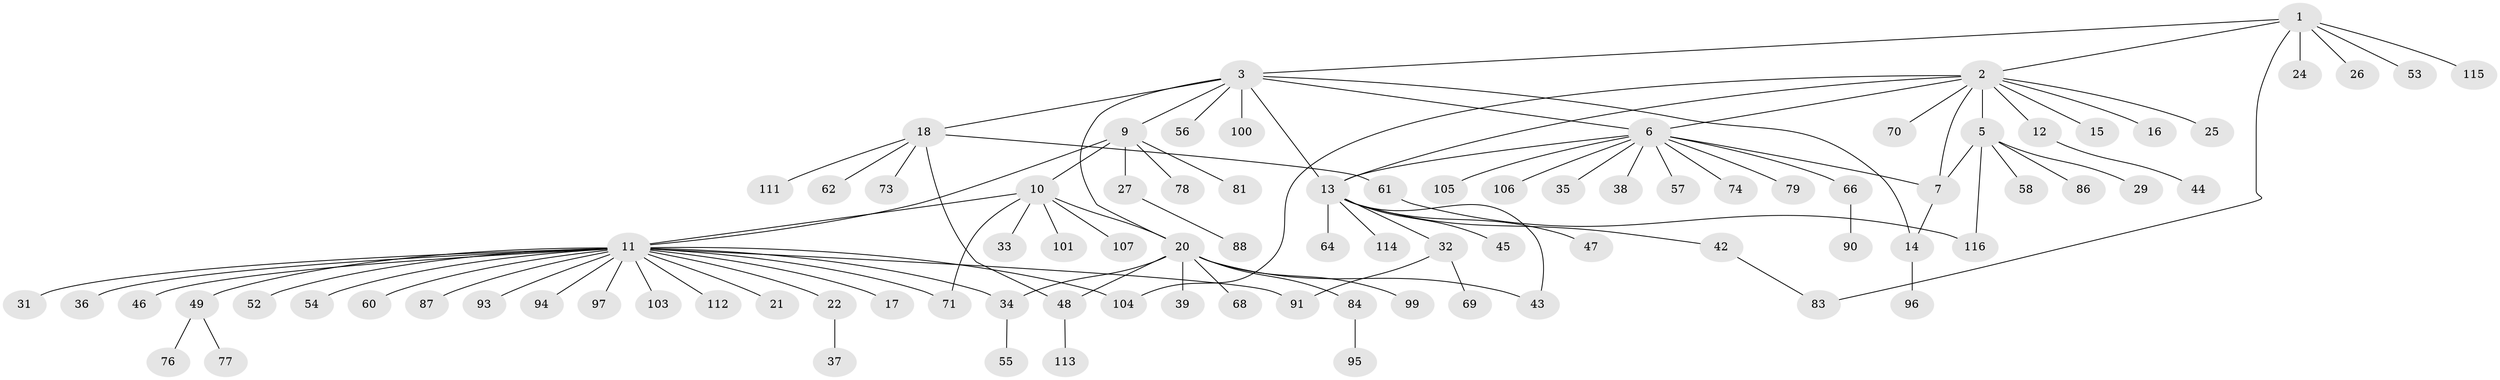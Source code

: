 // original degree distribution, {8: 0.02564102564102564, 12: 0.017094017094017096, 10: 0.008547008547008548, 1: 0.5982905982905983, 7: 0.017094017094017096, 4: 0.02564102564102564, 2: 0.19658119658119658, 23: 0.008547008547008548, 3: 0.08547008547008547, 6: 0.008547008547008548, 5: 0.008547008547008548}
// Generated by graph-tools (version 1.1) at 2025/11/02/27/25 16:11:15]
// undirected, 90 vertices, 105 edges
graph export_dot {
graph [start="1"]
  node [color=gray90,style=filled];
  1 [super="+4"];
  2 [super="+63"];
  3 [super="+59"];
  5 [super="+30"];
  6 [super="+8"];
  7;
  9 [super="+109"];
  10 [super="+19"];
  11 [super="+108"];
  12 [super="+72"];
  13 [super="+40"];
  14 [super="+23"];
  15 [super="+51"];
  16;
  17;
  18 [super="+89"];
  20 [super="+28"];
  21;
  22;
  24;
  25;
  26;
  27 [super="+80"];
  29;
  31;
  32 [super="+67"];
  33;
  34 [super="+41"];
  35;
  36;
  37 [super="+50"];
  38 [super="+110"];
  39;
  42 [super="+75"];
  43 [super="+85"];
  44 [super="+92"];
  45 [super="+102"];
  46;
  47;
  48 [super="+65"];
  49;
  52;
  53;
  54;
  55;
  56 [super="+82"];
  57;
  58;
  60;
  61;
  62;
  64;
  66;
  68;
  69;
  70;
  71;
  73;
  74;
  76;
  77 [super="+98"];
  78;
  79;
  81;
  83;
  84;
  86;
  87;
  88;
  90;
  91;
  93;
  94;
  95;
  96;
  97;
  99;
  100;
  101;
  103;
  104;
  105;
  106;
  107 [super="+117"];
  111;
  112;
  113;
  114;
  115;
  116;
  1 -- 2;
  1 -- 3;
  1 -- 24;
  1 -- 26;
  1 -- 53;
  1 -- 83;
  1 -- 115;
  2 -- 5;
  2 -- 6;
  2 -- 7;
  2 -- 12;
  2 -- 13;
  2 -- 15;
  2 -- 16;
  2 -- 25;
  2 -- 70;
  2 -- 104;
  3 -- 6;
  3 -- 9;
  3 -- 13;
  3 -- 14;
  3 -- 18;
  3 -- 56;
  3 -- 100;
  3 -- 20;
  5 -- 7;
  5 -- 29;
  5 -- 58;
  5 -- 86;
  5 -- 116;
  6 -- 7;
  6 -- 35;
  6 -- 38;
  6 -- 57;
  6 -- 66;
  6 -- 74;
  6 -- 79;
  6 -- 105;
  6 -- 106;
  6 -- 13;
  7 -- 14;
  9 -- 10;
  9 -- 11;
  9 -- 27;
  9 -- 78;
  9 -- 81;
  10 -- 33;
  10 -- 101;
  10 -- 20;
  10 -- 71;
  10 -- 107;
  10 -- 11;
  11 -- 17;
  11 -- 21;
  11 -- 22;
  11 -- 31;
  11 -- 34;
  11 -- 36;
  11 -- 46;
  11 -- 49;
  11 -- 52;
  11 -- 54;
  11 -- 60;
  11 -- 71;
  11 -- 87;
  11 -- 91;
  11 -- 93;
  11 -- 94;
  11 -- 97;
  11 -- 103;
  11 -- 104;
  11 -- 112;
  12 -- 44;
  13 -- 32;
  13 -- 42;
  13 -- 47;
  13 -- 64;
  13 -- 114;
  13 -- 45;
  13 -- 43;
  14 -- 96;
  18 -- 61;
  18 -- 62;
  18 -- 73;
  18 -- 111;
  18 -- 48;
  20 -- 43;
  20 -- 99;
  20 -- 68;
  20 -- 39;
  20 -- 48;
  20 -- 84;
  20 -- 34;
  22 -- 37;
  27 -- 88;
  32 -- 69;
  32 -- 91;
  34 -- 55;
  42 -- 83;
  48 -- 113;
  49 -- 76;
  49 -- 77;
  61 -- 116;
  66 -- 90;
  84 -- 95;
}
